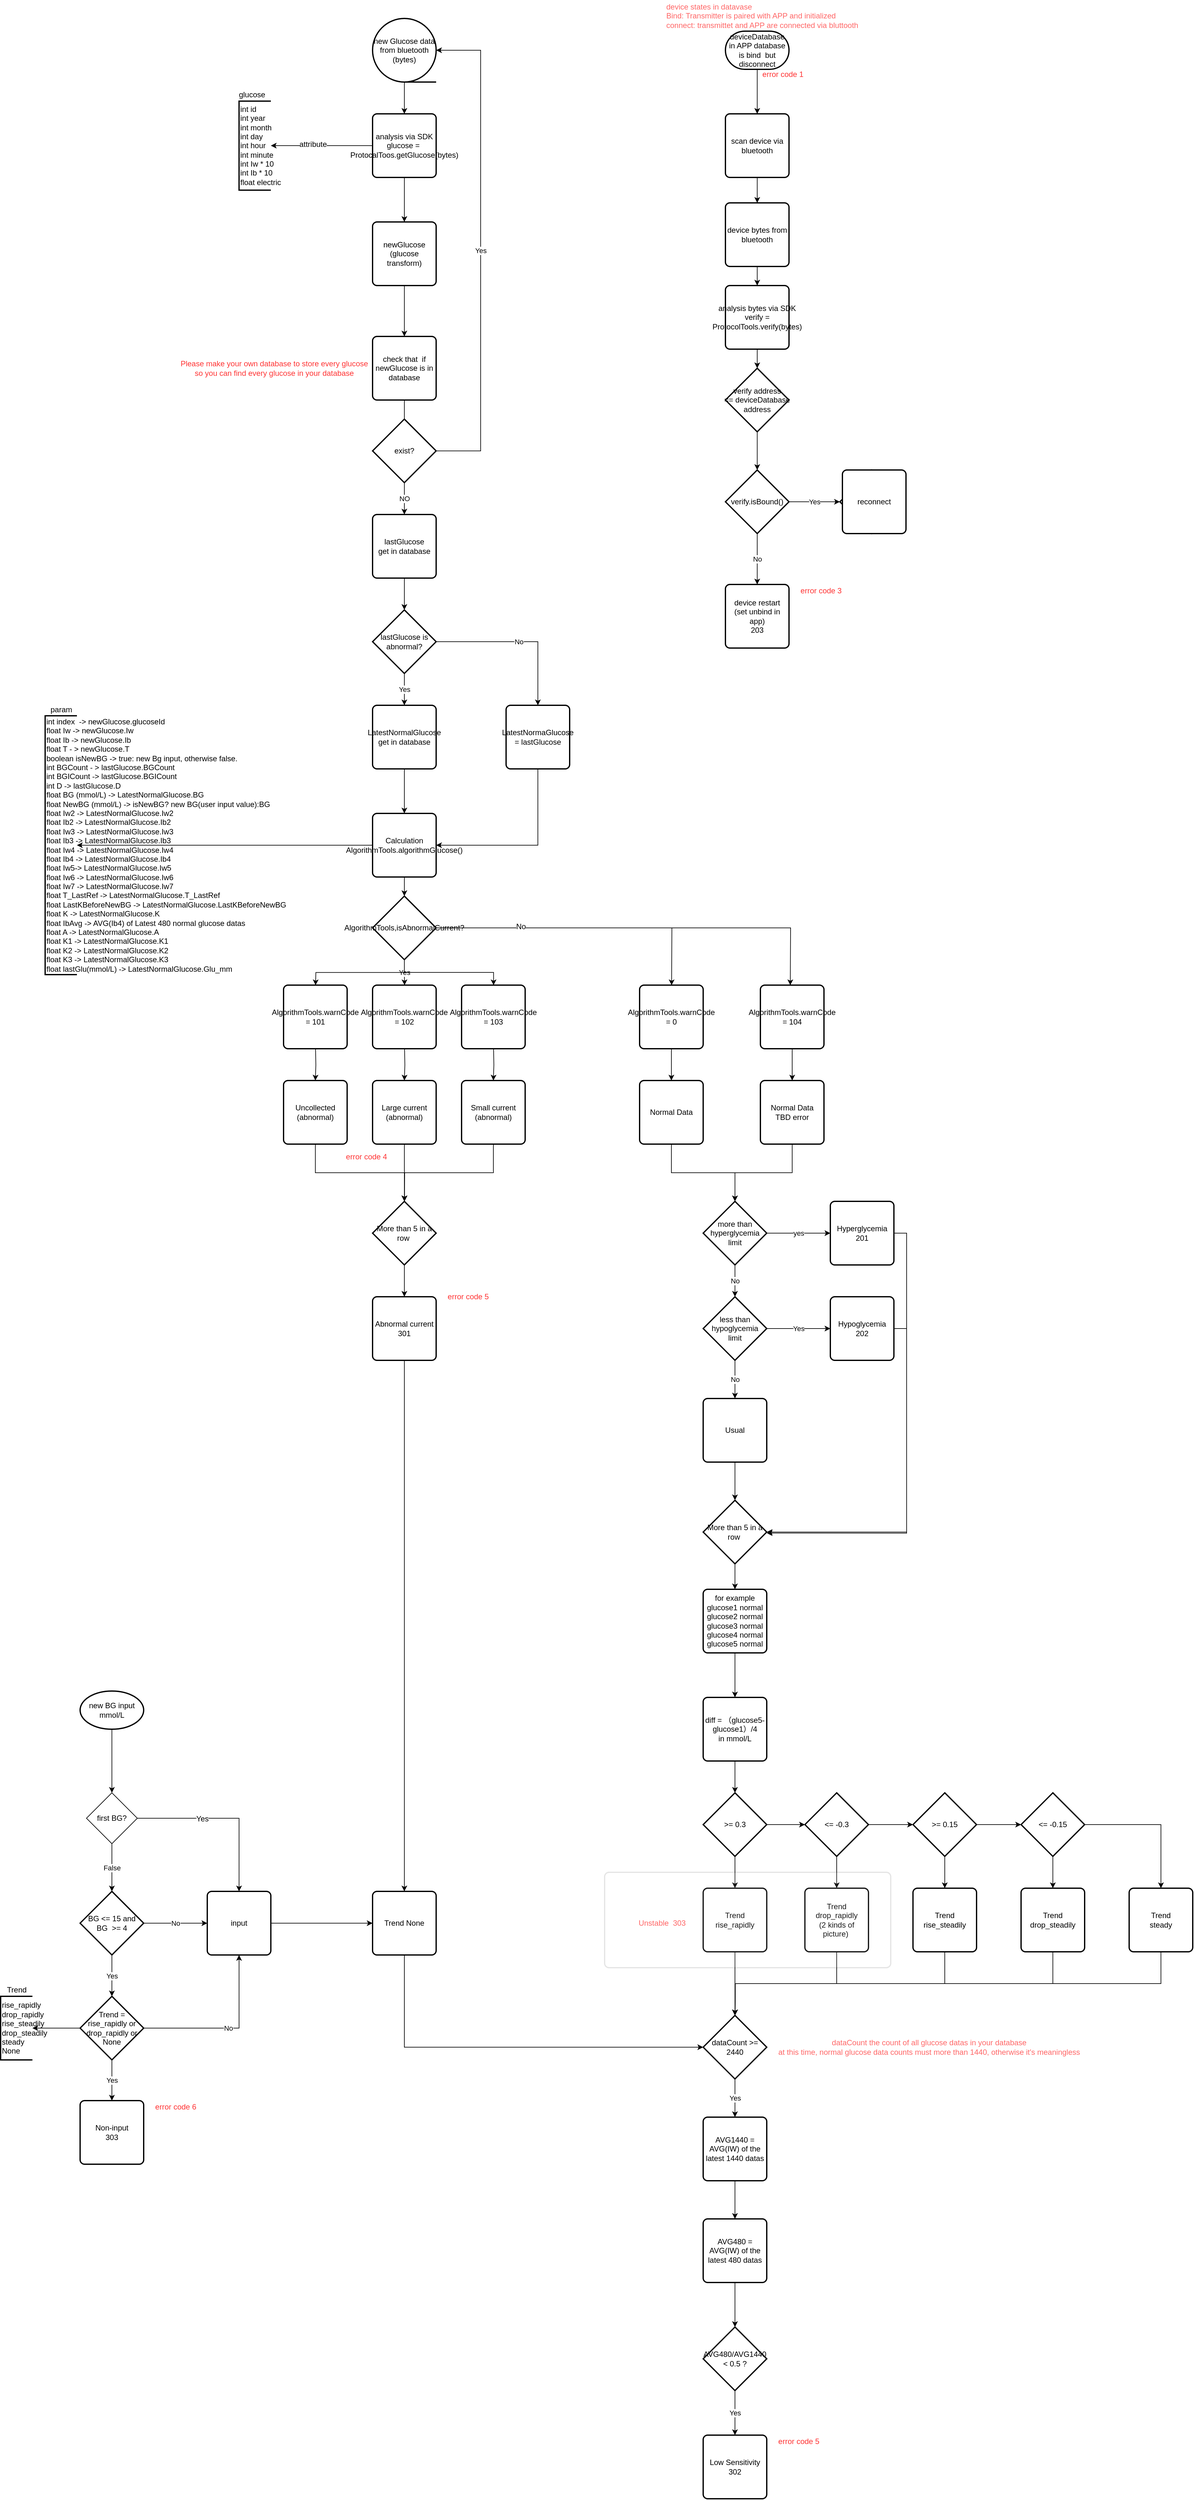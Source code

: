 <mxfile version="12.3.6" type="github" pages="1">
  <diagram id="o1K-JnxiX_i7yvccke98" name="第 1 页">
    <mxGraphModel dx="1695" dy="1569" grid="1" gridSize="10" guides="1" tooltips="1" connect="1" arrows="1" fold="1" page="1" pageScale="1" pageWidth="827" pageHeight="1169" math="0" shadow="0">
      <root>
        <mxCell id="0"/>
        <mxCell id="1" parent="0"/>
        <mxCell id="Yor80Zz1ylZ34Q17yJMb-24" style="edgeStyle=orthogonalEdgeStyle;rounded=0;orthogonalLoop=1;jettySize=auto;html=1;exitX=0.5;exitY=1;exitDx=0;exitDy=0;exitPerimeter=0;entryX=0.5;entryY=0;entryDx=0;entryDy=0;" parent="1" source="Yor80Zz1ylZ34Q17yJMb-1" target="Yor80Zz1ylZ34Q17yJMb-3" edge="1">
          <mxGeometry relative="1" as="geometry"/>
        </mxCell>
        <mxCell id="Yor80Zz1ylZ34Q17yJMb-1" value="new Glucose data from bluetooth&lt;br&gt;(bytes)" style="strokeWidth=2;html=1;shape=mxgraph.flowchart.sequential_data;whiteSpace=wrap;" parent="1" vertex="1">
          <mxGeometry x="-225" y="-1140" width="100" height="100" as="geometry"/>
        </mxCell>
        <mxCell id="ntGJiRPB00802KpW2f3L-13" style="edgeStyle=orthogonalEdgeStyle;rounded=0;orthogonalLoop=1;jettySize=auto;html=1;entryX=1;entryY=0.5;entryDx=0;entryDy=0;entryPerimeter=0;" parent="1" source="Yor80Zz1ylZ34Q17yJMb-3" target="ntGJiRPB00802KpW2f3L-12" edge="1">
          <mxGeometry relative="1" as="geometry"/>
        </mxCell>
        <mxCell id="ntGJiRPB00802KpW2f3L-14" value="attribute" style="text;html=1;align=center;verticalAlign=middle;resizable=0;points=[];;labelBackgroundColor=#ffffff;" parent="ntGJiRPB00802KpW2f3L-13" vertex="1" connectable="0">
          <mxGeometry x="0.175" y="-2" relative="1" as="geometry">
            <mxPoint as="offset"/>
          </mxGeometry>
        </mxCell>
        <mxCell id="ntGJiRPB00802KpW2f3L-23" style="edgeStyle=orthogonalEdgeStyle;rounded=0;orthogonalLoop=1;jettySize=auto;html=1;exitX=0.5;exitY=1;exitDx=0;exitDy=0;" parent="1" source="Yor80Zz1ylZ34Q17yJMb-3" target="ntGJiRPB00802KpW2f3L-20" edge="1">
          <mxGeometry relative="1" as="geometry"/>
        </mxCell>
        <mxCell id="Yor80Zz1ylZ34Q17yJMb-3" value="analysis via SDK&lt;br&gt;glucose =&amp;nbsp; ProtocalToos.getGlucose(bytes)" style="rounded=1;whiteSpace=wrap;html=1;absoluteArcSize=1;arcSize=14;strokeWidth=2;" parent="1" vertex="1">
          <mxGeometry x="-225" y="-990" width="100" height="100" as="geometry"/>
        </mxCell>
        <mxCell id="Yor80Zz1ylZ34Q17yJMb-16" value="" style="edgeStyle=orthogonalEdgeStyle;rounded=0;orthogonalLoop=1;jettySize=auto;html=1;" parent="1" edge="1">
          <mxGeometry relative="1" as="geometry">
            <mxPoint x="-175" y="-540" as="sourcePoint"/>
            <mxPoint x="-175" y="-450" as="targetPoint"/>
          </mxGeometry>
        </mxCell>
        <mxCell id="Yor80Zz1ylZ34Q17yJMb-28" value="NO" style="edgeStyle=orthogonalEdgeStyle;rounded=0;orthogonalLoop=1;jettySize=auto;html=1;exitX=0.5;exitY=1;exitDx=0;exitDy=0;exitPerimeter=0;" parent="1" source="Yor80Zz1ylZ34Q17yJMb-20" target="Yor80Zz1ylZ34Q17yJMb-23" edge="1">
          <mxGeometry relative="1" as="geometry"/>
        </mxCell>
        <mxCell id="Yor80Zz1ylZ34Q17yJMb-33" value="Yes" style="edgeStyle=orthogonalEdgeStyle;rounded=0;orthogonalLoop=1;jettySize=auto;html=1;exitX=1;exitY=0.5;exitDx=0;exitDy=0;exitPerimeter=0;entryX=1;entryY=0.5;entryDx=0;entryDy=0;entryPerimeter=0;" parent="1" source="Yor80Zz1ylZ34Q17yJMb-20" target="Yor80Zz1ylZ34Q17yJMb-1" edge="1">
          <mxGeometry relative="1" as="geometry">
            <Array as="points">
              <mxPoint x="-55" y="-460"/>
              <mxPoint x="-55" y="-1090"/>
            </Array>
          </mxGeometry>
        </mxCell>
        <mxCell id="Yor80Zz1ylZ34Q17yJMb-20" value="exist?" style="strokeWidth=2;html=1;shape=mxgraph.flowchart.decision;whiteSpace=wrap;" parent="1" vertex="1">
          <mxGeometry x="-225" y="-510" width="100" height="100" as="geometry"/>
        </mxCell>
        <mxCell id="Yor80Zz1ylZ34Q17yJMb-30" style="edgeStyle=orthogonalEdgeStyle;rounded=0;orthogonalLoop=1;jettySize=auto;html=1;exitX=0.5;exitY=1;exitDx=0;exitDy=0;entryX=0.5;entryY=0;entryDx=0;entryDy=0;entryPerimeter=0;" parent="1" source="Yor80Zz1ylZ34Q17yJMb-23" target="Yor80Zz1ylZ34Q17yJMb-29" edge="1">
          <mxGeometry relative="1" as="geometry"/>
        </mxCell>
        <mxCell id="Yor80Zz1ylZ34Q17yJMb-23" value="lastGlucose &lt;br&gt;get in database" style="rounded=1;whiteSpace=wrap;html=1;absoluteArcSize=1;arcSize=14;strokeWidth=2;" parent="1" vertex="1">
          <mxGeometry x="-225" y="-360" width="100" height="100" as="geometry"/>
        </mxCell>
        <mxCell id="Yor80Zz1ylZ34Q17yJMb-26" value="check that&amp;nbsp; if newGlucose is in database" style="rounded=1;whiteSpace=wrap;html=1;absoluteArcSize=1;arcSize=14;strokeWidth=2;" parent="1" vertex="1">
          <mxGeometry x="-225" y="-640" width="100" height="100" as="geometry"/>
        </mxCell>
        <mxCell id="Yor80Zz1ylZ34Q17yJMb-32" value="Yes" style="edgeStyle=orthogonalEdgeStyle;rounded=0;orthogonalLoop=1;jettySize=auto;html=1;exitX=0.5;exitY=1;exitDx=0;exitDy=0;exitPerimeter=0;entryX=0.5;entryY=0;entryDx=0;entryDy=0;" parent="1" source="Yor80Zz1ylZ34Q17yJMb-29" target="Yor80Zz1ylZ34Q17yJMb-31" edge="1">
          <mxGeometry relative="1" as="geometry"/>
        </mxCell>
        <mxCell id="ntGJiRPB00802KpW2f3L-26" value="No" style="edgeStyle=orthogonalEdgeStyle;rounded=0;orthogonalLoop=1;jettySize=auto;html=1;exitX=1;exitY=0.5;exitDx=0;exitDy=0;exitPerimeter=0;entryX=0.5;entryY=0;entryDx=0;entryDy=0;" parent="1" source="Yor80Zz1ylZ34Q17yJMb-29" target="ntGJiRPB00802KpW2f3L-25" edge="1">
          <mxGeometry relative="1" as="geometry"/>
        </mxCell>
        <mxCell id="Yor80Zz1ylZ34Q17yJMb-29" value="lastGlucose is abnormal?" style="strokeWidth=2;html=1;shape=mxgraph.flowchart.decision;whiteSpace=wrap;" parent="1" vertex="1">
          <mxGeometry x="-225" y="-210" width="100" height="100" as="geometry"/>
        </mxCell>
        <mxCell id="Yor80Zz1ylZ34Q17yJMb-60" style="edgeStyle=orthogonalEdgeStyle;rounded=0;orthogonalLoop=1;jettySize=auto;html=1;exitX=0.5;exitY=1;exitDx=0;exitDy=0;entryX=0.5;entryY=0;entryDx=0;entryDy=0;" parent="1" source="Yor80Zz1ylZ34Q17yJMb-31" target="Yor80Zz1ylZ34Q17yJMb-34" edge="1">
          <mxGeometry relative="1" as="geometry"/>
        </mxCell>
        <mxCell id="Yor80Zz1ylZ34Q17yJMb-31" value="LatestNormalGlucose get in database" style="rounded=1;whiteSpace=wrap;html=1;absoluteArcSize=1;arcSize=14;strokeWidth=2;" parent="1" vertex="1">
          <mxGeometry x="-225" y="-60" width="100" height="100" as="geometry"/>
        </mxCell>
        <mxCell id="Yor80Zz1ylZ34Q17yJMb-56" style="edgeStyle=orthogonalEdgeStyle;rounded=0;orthogonalLoop=1;jettySize=auto;html=1;exitX=1;exitY=0.5;exitDx=0;exitDy=0;exitPerimeter=0;entryX=0.5;entryY=0;entryDx=0;entryDy=0;entryPerimeter=0;" parent="1" source="Yor80Zz1ylZ34Q17yJMb-39" edge="1">
          <mxGeometry relative="1" as="geometry">
            <mxPoint x="432" y="380.167" as="targetPoint"/>
          </mxGeometry>
        </mxCell>
        <mxCell id="Yor80Zz1ylZ34Q17yJMb-65" style="edgeStyle=orthogonalEdgeStyle;rounded=0;orthogonalLoop=1;jettySize=auto;html=1;exitX=0.5;exitY=1;exitDx=0;exitDy=0;entryX=0.5;entryY=0;entryDx=0;entryDy=0;entryPerimeter=0;" parent="1" source="Yor80Zz1ylZ34Q17yJMb-34" target="Yor80Zz1ylZ34Q17yJMb-39" edge="1">
          <mxGeometry relative="1" as="geometry"/>
        </mxCell>
        <mxCell id="ntGJiRPB00802KpW2f3L-28" style="edgeStyle=orthogonalEdgeStyle;rounded=0;orthogonalLoop=1;jettySize=auto;html=1;exitX=0;exitY=0.5;exitDx=0;exitDy=0;" parent="1" source="Yor80Zz1ylZ34Q17yJMb-34" target="ntGJiRPB00802KpW2f3L-18" edge="1">
          <mxGeometry relative="1" as="geometry"/>
        </mxCell>
        <mxCell id="Yor80Zz1ylZ34Q17yJMb-34" value="Calculation&lt;br&gt;AlgorithmTools.algorithmGlucose()" style="rounded=1;whiteSpace=wrap;html=1;absoluteArcSize=1;arcSize=14;strokeWidth=2;" parent="1" vertex="1">
          <mxGeometry x="-225" y="110" width="100" height="100" as="geometry"/>
        </mxCell>
        <mxCell id="Yor80Zz1ylZ34Q17yJMb-55" value="" style="edgeStyle=orthogonalEdgeStyle;rounded=0;orthogonalLoop=1;jettySize=auto;html=1;entryX=0.5;entryY=0;entryDx=0;entryDy=0;entryPerimeter=0;" parent="1" source="Yor80Zz1ylZ34Q17yJMb-39" edge="1">
          <mxGeometry relative="1" as="geometry">
            <mxPoint x="245.333" y="380.167" as="targetPoint"/>
          </mxGeometry>
        </mxCell>
        <mxCell id="Yor80Zz1ylZ34Q17yJMb-57" value="No" style="text;html=1;align=center;verticalAlign=middle;resizable=0;points=[];;labelBackgroundColor=#ffffff;" parent="Yor80Zz1ylZ34Q17yJMb-55" vertex="1" connectable="0">
          <mxGeometry x="-0.422" y="2" relative="1" as="geometry">
            <mxPoint as="offset"/>
          </mxGeometry>
        </mxCell>
        <mxCell id="Yor80Zz1ylZ34Q17yJMb-66" value="Yes" style="edgeStyle=orthogonalEdgeStyle;rounded=0;orthogonalLoop=1;jettySize=auto;html=1;exitX=0.5;exitY=1;exitDx=0;exitDy=0;exitPerimeter=0;entryX=0.5;entryY=0;entryDx=0;entryDy=0;entryPerimeter=0;" parent="1" source="Yor80Zz1ylZ34Q17yJMb-39" edge="1">
          <mxGeometry relative="1" as="geometry">
            <mxPoint x="-174.667" y="380.167" as="targetPoint"/>
          </mxGeometry>
        </mxCell>
        <mxCell id="Yor80Zz1ylZ34Q17yJMb-67" style="edgeStyle=orthogonalEdgeStyle;rounded=0;orthogonalLoop=1;jettySize=auto;html=1;exitX=0.5;exitY=1;exitDx=0;exitDy=0;exitPerimeter=0;entryX=0.5;entryY=0;entryDx=0;entryDy=0;entryPerimeter=0;" parent="1" source="Yor80Zz1ylZ34Q17yJMb-39" edge="1">
          <mxGeometry relative="1" as="geometry">
            <mxPoint x="-314.667" y="380.167" as="targetPoint"/>
          </mxGeometry>
        </mxCell>
        <mxCell id="Yor80Zz1ylZ34Q17yJMb-39" value="AlgorithmTools,isAbnormalCurrent?" style="strokeWidth=2;html=1;shape=mxgraph.flowchart.decision;whiteSpace=wrap;" parent="1" vertex="1">
          <mxGeometry x="-225" y="240" width="100" height="100" as="geometry"/>
        </mxCell>
        <mxCell id="Yor80Zz1ylZ34Q17yJMb-70" style="edgeStyle=orthogonalEdgeStyle;rounded=0;orthogonalLoop=1;jettySize=auto;html=1;exitX=0.5;exitY=1;exitDx=0;exitDy=0;exitPerimeter=0;entryX=0.5;entryY=0;entryDx=0;entryDy=0;" parent="1" target="Yor80Zz1ylZ34Q17yJMb-48" edge="1">
          <mxGeometry relative="1" as="geometry">
            <mxPoint x="-314.667" y="480.167" as="sourcePoint"/>
          </mxGeometry>
        </mxCell>
        <mxCell id="Yor80Zz1ylZ34Q17yJMb-68" style="edgeStyle=orthogonalEdgeStyle;rounded=0;orthogonalLoop=1;jettySize=auto;html=1;entryX=0.5;entryY=0;entryDx=0;entryDy=0;entryPerimeter=0;" parent="1" edge="1">
          <mxGeometry relative="1" as="geometry">
            <mxPoint x="-175" y="340" as="sourcePoint"/>
            <mxPoint x="-34.667" y="380.167" as="targetPoint"/>
            <Array as="points">
              <mxPoint x="-175" y="360"/>
              <mxPoint x="-35" y="360"/>
            </Array>
          </mxGeometry>
        </mxCell>
        <mxCell id="Yor80Zz1ylZ34Q17yJMb-71" style="edgeStyle=orthogonalEdgeStyle;rounded=0;orthogonalLoop=1;jettySize=auto;html=1;exitX=0.5;exitY=1;exitDx=0;exitDy=0;exitPerimeter=0;" parent="1" target="Yor80Zz1ylZ34Q17yJMb-49" edge="1">
          <mxGeometry relative="1" as="geometry">
            <mxPoint x="-174.667" y="480.167" as="sourcePoint"/>
          </mxGeometry>
        </mxCell>
        <mxCell id="Yor80Zz1ylZ34Q17yJMb-72" style="edgeStyle=orthogonalEdgeStyle;rounded=0;orthogonalLoop=1;jettySize=auto;html=1;exitX=0.5;exitY=1;exitDx=0;exitDy=0;exitPerimeter=0;" parent="1" target="Yor80Zz1ylZ34Q17yJMb-50" edge="1">
          <mxGeometry relative="1" as="geometry">
            <mxPoint x="-34.667" y="480.167" as="sourcePoint"/>
          </mxGeometry>
        </mxCell>
        <mxCell id="Yor80Zz1ylZ34Q17yJMb-82" style="edgeStyle=orthogonalEdgeStyle;rounded=0;orthogonalLoop=1;jettySize=auto;html=1;exitX=0.5;exitY=1;exitDx=0;exitDy=0;entryX=0.5;entryY=0;entryDx=0;entryDy=0;entryPerimeter=0;" parent="1" source="Yor80Zz1ylZ34Q17yJMb-48" target="Yor80Zz1ylZ34Q17yJMb-81" edge="1">
          <mxGeometry relative="1" as="geometry"/>
        </mxCell>
        <mxCell id="Yor80Zz1ylZ34Q17yJMb-48" value="Uncollected&lt;br&gt;(abnormal)" style="rounded=1;whiteSpace=wrap;html=1;absoluteArcSize=1;arcSize=14;strokeWidth=2;" parent="1" vertex="1">
          <mxGeometry x="-365" y="530" width="100" height="100" as="geometry"/>
        </mxCell>
        <mxCell id="Yor80Zz1ylZ34Q17yJMb-83" style="edgeStyle=orthogonalEdgeStyle;rounded=0;orthogonalLoop=1;jettySize=auto;html=1;exitX=0.5;exitY=1;exitDx=0;exitDy=0;" parent="1" source="Yor80Zz1ylZ34Q17yJMb-49" edge="1">
          <mxGeometry relative="1" as="geometry">
            <mxPoint x="-174.667" y="720.0" as="targetPoint"/>
          </mxGeometry>
        </mxCell>
        <mxCell id="Yor80Zz1ylZ34Q17yJMb-49" value="Large current&lt;br&gt;(abnormal)" style="rounded=1;whiteSpace=wrap;html=1;absoluteArcSize=1;arcSize=14;strokeWidth=2;" parent="1" vertex="1">
          <mxGeometry x="-225" y="530" width="100" height="100" as="geometry"/>
        </mxCell>
        <mxCell id="Yor80Zz1ylZ34Q17yJMb-84" style="edgeStyle=orthogonalEdgeStyle;rounded=0;orthogonalLoop=1;jettySize=auto;html=1;exitX=0.5;exitY=1;exitDx=0;exitDy=0;" parent="1" source="Yor80Zz1ylZ34Q17yJMb-50" edge="1">
          <mxGeometry relative="1" as="geometry">
            <mxPoint x="-175" y="720.0" as="targetPoint"/>
          </mxGeometry>
        </mxCell>
        <mxCell id="Yor80Zz1ylZ34Q17yJMb-50" value="Small current&lt;br&gt;(abnormal)" style="rounded=1;whiteSpace=wrap;html=1;absoluteArcSize=1;arcSize=14;strokeWidth=2;" parent="1" vertex="1">
          <mxGeometry x="-85" y="530" width="100" height="100" as="geometry"/>
        </mxCell>
        <mxCell id="Yor80Zz1ylZ34Q17yJMb-99" style="edgeStyle=orthogonalEdgeStyle;rounded=0;orthogonalLoop=1;jettySize=auto;html=1;exitX=0.5;exitY=1;exitDx=0;exitDy=0;entryX=0.5;entryY=0;entryDx=0;entryDy=0;entryPerimeter=0;" parent="1" source="Yor80Zz1ylZ34Q17yJMb-58" target="Yor80Zz1ylZ34Q17yJMb-89" edge="1">
          <mxGeometry relative="1" as="geometry"/>
        </mxCell>
        <mxCell id="Yor80Zz1ylZ34Q17yJMb-58" value="Normal Data" style="rounded=1;whiteSpace=wrap;html=1;absoluteArcSize=1;arcSize=14;strokeWidth=2;" parent="1" vertex="1">
          <mxGeometry x="195" y="530" width="100" height="100" as="geometry"/>
        </mxCell>
        <mxCell id="Yor80Zz1ylZ34Q17yJMb-98" style="edgeStyle=orthogonalEdgeStyle;rounded=0;orthogonalLoop=1;jettySize=auto;html=1;exitX=0.5;exitY=1;exitDx=0;exitDy=0;entryX=0.5;entryY=0;entryDx=0;entryDy=0;entryPerimeter=0;" parent="1" source="Yor80Zz1ylZ34Q17yJMb-59" target="Yor80Zz1ylZ34Q17yJMb-89" edge="1">
          <mxGeometry relative="1" as="geometry"/>
        </mxCell>
        <mxCell id="Yor80Zz1ylZ34Q17yJMb-59" value="Normal Data&lt;br&gt;TBD error" style="rounded=1;whiteSpace=wrap;html=1;absoluteArcSize=1;arcSize=14;strokeWidth=2;" parent="1" vertex="1">
          <mxGeometry x="385" y="530" width="100" height="100" as="geometry"/>
        </mxCell>
        <mxCell id="Yor80Zz1ylZ34Q17yJMb-73" value="&lt;span style=&quot;white-space: normal&quot;&gt;AlgorithmTools.warnCode = 101&lt;/span&gt;" style="rounded=1;whiteSpace=wrap;html=1;absoluteArcSize=1;arcSize=14;strokeWidth=2;" parent="1" vertex="1">
          <mxGeometry x="-365" y="380" width="100" height="100" as="geometry"/>
        </mxCell>
        <mxCell id="Yor80Zz1ylZ34Q17yJMb-75" value="&lt;span style=&quot;white-space: normal&quot;&gt;AlgorithmTools.warnCode = 102&lt;/span&gt;" style="rounded=1;whiteSpace=wrap;html=1;absoluteArcSize=1;arcSize=14;strokeWidth=2;" parent="1" vertex="1">
          <mxGeometry x="-225" y="380" width="100" height="100" as="geometry"/>
        </mxCell>
        <mxCell id="Yor80Zz1ylZ34Q17yJMb-76" value="&lt;span style=&quot;white-space: normal&quot;&gt;AlgorithmTools.warnCode = 103&lt;/span&gt;" style="rounded=1;whiteSpace=wrap;html=1;absoluteArcSize=1;arcSize=14;strokeWidth=2;" parent="1" vertex="1">
          <mxGeometry x="-85" y="380" width="100" height="100" as="geometry"/>
        </mxCell>
        <mxCell id="Yor80Zz1ylZ34Q17yJMb-79" style="edgeStyle=orthogonalEdgeStyle;rounded=0;orthogonalLoop=1;jettySize=auto;html=1;exitX=0.5;exitY=1;exitDx=0;exitDy=0;entryX=0.5;entryY=0;entryDx=0;entryDy=0;" parent="1" source="Yor80Zz1ylZ34Q17yJMb-77" target="Yor80Zz1ylZ34Q17yJMb-58" edge="1">
          <mxGeometry relative="1" as="geometry"/>
        </mxCell>
        <mxCell id="Yor80Zz1ylZ34Q17yJMb-77" value="&lt;span style=&quot;white-space: normal&quot;&gt;AlgorithmTools.warnCode = 0&lt;/span&gt;" style="rounded=1;whiteSpace=wrap;html=1;absoluteArcSize=1;arcSize=14;strokeWidth=2;" parent="1" vertex="1">
          <mxGeometry x="195" y="380" width="100" height="100" as="geometry"/>
        </mxCell>
        <mxCell id="Yor80Zz1ylZ34Q17yJMb-80" style="edgeStyle=orthogonalEdgeStyle;rounded=0;orthogonalLoop=1;jettySize=auto;html=1;exitX=0.5;exitY=1;exitDx=0;exitDy=0;entryX=0.5;entryY=0;entryDx=0;entryDy=0;" parent="1" source="Yor80Zz1ylZ34Q17yJMb-78" target="Yor80Zz1ylZ34Q17yJMb-59" edge="1">
          <mxGeometry relative="1" as="geometry"/>
        </mxCell>
        <mxCell id="Yor80Zz1ylZ34Q17yJMb-78" value="&lt;span style=&quot;white-space: normal&quot;&gt;AlgorithmTools.warnCode = 104&lt;/span&gt;" style="rounded=1;whiteSpace=wrap;html=1;absoluteArcSize=1;arcSize=14;strokeWidth=2;" parent="1" vertex="1">
          <mxGeometry x="385" y="380" width="100" height="100" as="geometry"/>
        </mxCell>
        <mxCell id="Yor80Zz1ylZ34Q17yJMb-86" style="edgeStyle=orthogonalEdgeStyle;rounded=0;orthogonalLoop=1;jettySize=auto;html=1;exitX=0.5;exitY=1;exitDx=0;exitDy=0;exitPerimeter=0;entryX=0.5;entryY=0;entryDx=0;entryDy=0;" parent="1" source="Yor80Zz1ylZ34Q17yJMb-81" target="Yor80Zz1ylZ34Q17yJMb-85" edge="1">
          <mxGeometry relative="1" as="geometry"/>
        </mxCell>
        <mxCell id="Yor80Zz1ylZ34Q17yJMb-81" value="More than 5 in a row&amp;nbsp;" style="strokeWidth=2;html=1;shape=mxgraph.flowchart.decision;whiteSpace=wrap;" parent="1" vertex="1">
          <mxGeometry x="-225" y="720" width="100" height="100" as="geometry"/>
        </mxCell>
        <mxCell id="Yor80Zz1ylZ34Q17yJMb-153" style="edgeStyle=orthogonalEdgeStyle;rounded=0;orthogonalLoop=1;jettySize=auto;html=1;exitX=0.5;exitY=1;exitDx=0;exitDy=0;entryX=0.5;entryY=0;entryDx=0;entryDy=0;" parent="1" source="Yor80Zz1ylZ34Q17yJMb-85" target="Yor80Zz1ylZ34Q17yJMb-152" edge="1">
          <mxGeometry relative="1" as="geometry"/>
        </mxCell>
        <mxCell id="Yor80Zz1ylZ34Q17yJMb-85" value="Abnormal current&lt;br&gt;301" style="rounded=1;whiteSpace=wrap;html=1;absoluteArcSize=1;arcSize=14;strokeWidth=2;" parent="1" vertex="1">
          <mxGeometry x="-225" y="870" width="100" height="100" as="geometry"/>
        </mxCell>
        <mxCell id="Yor80Zz1ylZ34Q17yJMb-95" value="No" style="edgeStyle=orthogonalEdgeStyle;rounded=0;orthogonalLoop=1;jettySize=auto;html=1;exitX=0.5;exitY=1;exitDx=0;exitDy=0;exitPerimeter=0;entryX=0.5;entryY=0;entryDx=0;entryDy=0;entryPerimeter=0;" parent="1" source="Yor80Zz1ylZ34Q17yJMb-89" target="Yor80Zz1ylZ34Q17yJMb-90" edge="1">
          <mxGeometry relative="1" as="geometry"/>
        </mxCell>
        <mxCell id="Yor80Zz1ylZ34Q17yJMb-103" value="yes" style="edgeStyle=orthogonalEdgeStyle;rounded=0;orthogonalLoop=1;jettySize=auto;html=1;exitX=1;exitY=0.5;exitDx=0;exitDy=0;exitPerimeter=0;" parent="1" source="Yor80Zz1ylZ34Q17yJMb-89" target="Yor80Zz1ylZ34Q17yJMb-100" edge="1">
          <mxGeometry relative="1" as="geometry"/>
        </mxCell>
        <mxCell id="Yor80Zz1ylZ34Q17yJMb-89" value="more than hyperglycemia limit" style="strokeWidth=2;html=1;shape=mxgraph.flowchart.decision;whiteSpace=wrap;" parent="1" vertex="1">
          <mxGeometry x="295" y="720" width="100" height="100" as="geometry"/>
        </mxCell>
        <mxCell id="Yor80Zz1ylZ34Q17yJMb-105" value="Yes" style="edgeStyle=orthogonalEdgeStyle;rounded=0;orthogonalLoop=1;jettySize=auto;html=1;exitX=1;exitY=0.5;exitDx=0;exitDy=0;exitPerimeter=0;" parent="1" source="Yor80Zz1ylZ34Q17yJMb-90" target="Yor80Zz1ylZ34Q17yJMb-101" edge="1">
          <mxGeometry relative="1" as="geometry"/>
        </mxCell>
        <mxCell id="Yor80Zz1ylZ34Q17yJMb-106" value="No" style="edgeStyle=orthogonalEdgeStyle;rounded=0;orthogonalLoop=1;jettySize=auto;html=1;exitX=0.5;exitY=1;exitDx=0;exitDy=0;exitPerimeter=0;entryX=0.5;entryY=0;entryDx=0;entryDy=0;" parent="1" source="Yor80Zz1ylZ34Q17yJMb-90" target="Yor80Zz1ylZ34Q17yJMb-102" edge="1">
          <mxGeometry relative="1" as="geometry"/>
        </mxCell>
        <mxCell id="Yor80Zz1ylZ34Q17yJMb-90" value="less than&lt;br&gt;hypoglycemia limit" style="strokeWidth=2;html=1;shape=mxgraph.flowchart.decision;whiteSpace=wrap;" parent="1" vertex="1">
          <mxGeometry x="295" y="870" width="100" height="100" as="geometry"/>
        </mxCell>
        <mxCell id="Yor80Zz1ylZ34Q17yJMb-111" style="edgeStyle=orthogonalEdgeStyle;rounded=0;orthogonalLoop=1;jettySize=auto;html=1;exitX=0.5;exitY=1;exitDx=0;exitDy=0;exitPerimeter=0;entryX=0.5;entryY=0;entryDx=0;entryDy=0;" parent="1" source="Yor80Zz1ylZ34Q17yJMb-92" target="Yor80Zz1ylZ34Q17yJMb-108" edge="1">
          <mxGeometry relative="1" as="geometry"/>
        </mxCell>
        <mxCell id="Yor80Zz1ylZ34Q17yJMb-92" value="&lt;span style=&quot;white-space: normal&quot;&gt;More than 5 in a row&amp;nbsp;&lt;/span&gt;" style="strokeWidth=2;html=1;shape=mxgraph.flowchart.decision;whiteSpace=wrap;" parent="1" vertex="1">
          <mxGeometry x="295" y="1190" width="100" height="100" as="geometry"/>
        </mxCell>
        <mxCell id="Yor80Zz1ylZ34Q17yJMb-109" style="edgeStyle=orthogonalEdgeStyle;rounded=0;orthogonalLoop=1;jettySize=auto;html=1;exitX=1;exitY=0.5;exitDx=0;exitDy=0;entryX=1;entryY=0.5;entryDx=0;entryDy=0;entryPerimeter=0;" parent="1" source="Yor80Zz1ylZ34Q17yJMb-100" target="Yor80Zz1ylZ34Q17yJMb-92" edge="1">
          <mxGeometry relative="1" as="geometry">
            <mxPoint x="715" y="1406.667" as="targetPoint"/>
          </mxGeometry>
        </mxCell>
        <mxCell id="Yor80Zz1ylZ34Q17yJMb-100" value="Hyperglycemia&lt;br&gt;201" style="rounded=1;whiteSpace=wrap;html=1;absoluteArcSize=1;arcSize=14;strokeWidth=2;" parent="1" vertex="1">
          <mxGeometry x="495" y="720" width="100" height="100" as="geometry"/>
        </mxCell>
        <mxCell id="Yor80Zz1ylZ34Q17yJMb-110" style="edgeStyle=orthogonalEdgeStyle;rounded=0;orthogonalLoop=1;jettySize=auto;html=1;exitX=1;exitY=0.5;exitDx=0;exitDy=0;" parent="1" source="Yor80Zz1ylZ34Q17yJMb-101" edge="1">
          <mxGeometry relative="1" as="geometry">
            <mxPoint x="395" y="1241.667" as="targetPoint"/>
            <Array as="points">
              <mxPoint x="615" y="920"/>
              <mxPoint x="615" y="1242"/>
            </Array>
          </mxGeometry>
        </mxCell>
        <mxCell id="Yor80Zz1ylZ34Q17yJMb-101" value="Hypoglycemia&lt;br&gt;202" style="rounded=1;whiteSpace=wrap;html=1;absoluteArcSize=1;arcSize=14;strokeWidth=2;" parent="1" vertex="1">
          <mxGeometry x="495" y="870" width="100" height="100" as="geometry"/>
        </mxCell>
        <mxCell id="Yor80Zz1ylZ34Q17yJMb-107" style="edgeStyle=orthogonalEdgeStyle;rounded=0;orthogonalLoop=1;jettySize=auto;html=1;exitX=0.5;exitY=1;exitDx=0;exitDy=0;entryX=0.5;entryY=0;entryDx=0;entryDy=0;entryPerimeter=0;" parent="1" source="Yor80Zz1ylZ34Q17yJMb-102" target="Yor80Zz1ylZ34Q17yJMb-92" edge="1">
          <mxGeometry relative="1" as="geometry"/>
        </mxCell>
        <mxCell id="Yor80Zz1ylZ34Q17yJMb-102" value="Usual" style="rounded=1;whiteSpace=wrap;html=1;absoluteArcSize=1;arcSize=14;strokeWidth=2;" parent="1" vertex="1">
          <mxGeometry x="295" y="1030" width="100" height="100" as="geometry"/>
        </mxCell>
        <mxCell id="Yor80Zz1ylZ34Q17yJMb-131" value="" style="edgeStyle=orthogonalEdgeStyle;rounded=0;orthogonalLoop=1;jettySize=auto;html=1;" parent="1" source="Yor80Zz1ylZ34Q17yJMb-108" target="Yor80Zz1ylZ34Q17yJMb-112" edge="1">
          <mxGeometry relative="1" as="geometry"/>
        </mxCell>
        <mxCell id="Yor80Zz1ylZ34Q17yJMb-108" value="for example&lt;br&gt;glucose1 normal&lt;br&gt;glucose2 normal&lt;br&gt;glucose3 normal&lt;br&gt;glucose4 normal&lt;br&gt;glucose5 normal" style="rounded=1;whiteSpace=wrap;html=1;absoluteArcSize=1;arcSize=14;strokeWidth=2;" parent="1" vertex="1">
          <mxGeometry x="295" y="1330" width="100" height="100" as="geometry"/>
        </mxCell>
        <mxCell id="Yor80Zz1ylZ34Q17yJMb-117" style="edgeStyle=orthogonalEdgeStyle;rounded=0;orthogonalLoop=1;jettySize=auto;html=1;exitX=0.5;exitY=1;exitDx=0;exitDy=0;entryX=0.5;entryY=0;entryDx=0;entryDy=0;entryPerimeter=0;" parent="1" source="Yor80Zz1ylZ34Q17yJMb-112" target="Yor80Zz1ylZ34Q17yJMb-113" edge="1">
          <mxGeometry relative="1" as="geometry"/>
        </mxCell>
        <mxCell id="Yor80Zz1ylZ34Q17yJMb-112" value="diff = （glucose5-glucose1）/4&lt;br&gt;in mmol/L" style="rounded=1;whiteSpace=wrap;html=1;absoluteArcSize=1;arcSize=14;strokeWidth=2;" parent="1" vertex="1">
          <mxGeometry x="295" y="1500" width="100" height="100" as="geometry"/>
        </mxCell>
        <mxCell id="Yor80Zz1ylZ34Q17yJMb-118" style="edgeStyle=orthogonalEdgeStyle;rounded=0;orthogonalLoop=1;jettySize=auto;html=1;exitX=1;exitY=0.5;exitDx=0;exitDy=0;exitPerimeter=0;entryX=0;entryY=0.5;entryDx=0;entryDy=0;entryPerimeter=0;" parent="1" source="Yor80Zz1ylZ34Q17yJMb-113" target="Yor80Zz1ylZ34Q17yJMb-114" edge="1">
          <mxGeometry relative="1" as="geometry"/>
        </mxCell>
        <mxCell id="Yor80Zz1ylZ34Q17yJMb-127" style="edgeStyle=orthogonalEdgeStyle;rounded=0;orthogonalLoop=1;jettySize=auto;html=1;exitX=0.5;exitY=1;exitDx=0;exitDy=0;exitPerimeter=0;" parent="1" source="Yor80Zz1ylZ34Q17yJMb-113" target="Yor80Zz1ylZ34Q17yJMb-121" edge="1">
          <mxGeometry relative="1" as="geometry"/>
        </mxCell>
        <mxCell id="Yor80Zz1ylZ34Q17yJMb-113" value="&amp;gt;= 0.3" style="strokeWidth=2;html=1;shape=mxgraph.flowchart.decision;whiteSpace=wrap;" parent="1" vertex="1">
          <mxGeometry x="295" y="1650" width="100" height="100" as="geometry"/>
        </mxCell>
        <mxCell id="Yor80Zz1ylZ34Q17yJMb-119" style="edgeStyle=orthogonalEdgeStyle;rounded=0;orthogonalLoop=1;jettySize=auto;html=1;exitX=1;exitY=0.5;exitDx=0;exitDy=0;exitPerimeter=0;" parent="1" source="Yor80Zz1ylZ34Q17yJMb-114" target="Yor80Zz1ylZ34Q17yJMb-115" edge="1">
          <mxGeometry relative="1" as="geometry"/>
        </mxCell>
        <mxCell id="Yor80Zz1ylZ34Q17yJMb-128" value="" style="edgeStyle=orthogonalEdgeStyle;rounded=0;orthogonalLoop=1;jettySize=auto;html=1;" parent="1" source="Yor80Zz1ylZ34Q17yJMb-114" target="Yor80Zz1ylZ34Q17yJMb-122" edge="1">
          <mxGeometry relative="1" as="geometry"/>
        </mxCell>
        <mxCell id="Yor80Zz1ylZ34Q17yJMb-114" value="&amp;lt;= -0.3" style="strokeWidth=2;html=1;shape=mxgraph.flowchart.decision;whiteSpace=wrap;" parent="1" vertex="1">
          <mxGeometry x="455" y="1650" width="100" height="100" as="geometry"/>
        </mxCell>
        <mxCell id="Yor80Zz1ylZ34Q17yJMb-120" style="edgeStyle=orthogonalEdgeStyle;rounded=0;orthogonalLoop=1;jettySize=auto;html=1;exitX=1;exitY=0.5;exitDx=0;exitDy=0;exitPerimeter=0;entryX=0;entryY=0.5;entryDx=0;entryDy=0;entryPerimeter=0;" parent="1" source="Yor80Zz1ylZ34Q17yJMb-115" target="Yor80Zz1ylZ34Q17yJMb-116" edge="1">
          <mxGeometry relative="1" as="geometry"/>
        </mxCell>
        <mxCell id="Yor80Zz1ylZ34Q17yJMb-129" value="" style="edgeStyle=orthogonalEdgeStyle;rounded=0;orthogonalLoop=1;jettySize=auto;html=1;" parent="1" source="Yor80Zz1ylZ34Q17yJMb-115" target="Yor80Zz1ylZ34Q17yJMb-123" edge="1">
          <mxGeometry relative="1" as="geometry"/>
        </mxCell>
        <mxCell id="Yor80Zz1ylZ34Q17yJMb-115" value="&amp;gt;= 0.15" style="strokeWidth=2;html=1;shape=mxgraph.flowchart.decision;whiteSpace=wrap;" parent="1" vertex="1">
          <mxGeometry x="625" y="1650" width="100" height="100" as="geometry"/>
        </mxCell>
        <mxCell id="Yor80Zz1ylZ34Q17yJMb-126" style="edgeStyle=orthogonalEdgeStyle;rounded=0;orthogonalLoop=1;jettySize=auto;html=1;exitX=1;exitY=0.5;exitDx=0;exitDy=0;exitPerimeter=0;entryX=0.5;entryY=0;entryDx=0;entryDy=0;" parent="1" source="Yor80Zz1ylZ34Q17yJMb-116" target="Yor80Zz1ylZ34Q17yJMb-125" edge="1">
          <mxGeometry relative="1" as="geometry"/>
        </mxCell>
        <mxCell id="Yor80Zz1ylZ34Q17yJMb-130" value="" style="edgeStyle=orthogonalEdgeStyle;rounded=0;orthogonalLoop=1;jettySize=auto;html=1;" parent="1" source="Yor80Zz1ylZ34Q17yJMb-116" target="Yor80Zz1ylZ34Q17yJMb-124" edge="1">
          <mxGeometry relative="1" as="geometry"/>
        </mxCell>
        <mxCell id="Yor80Zz1ylZ34Q17yJMb-116" value="&amp;lt;= -0.15" style="strokeWidth=2;html=1;shape=mxgraph.flowchart.decision;whiteSpace=wrap;" parent="1" vertex="1">
          <mxGeometry x="795" y="1650" width="100" height="100" as="geometry"/>
        </mxCell>
        <mxCell id="Yor80Zz1ylZ34Q17yJMb-141" style="edgeStyle=orthogonalEdgeStyle;rounded=0;orthogonalLoop=1;jettySize=auto;html=1;exitX=0.5;exitY=1;exitDx=0;exitDy=0;entryX=0.5;entryY=0;entryDx=0;entryDy=0;entryPerimeter=0;" parent="1" source="Yor80Zz1ylZ34Q17yJMb-121" target="Yor80Zz1ylZ34Q17yJMb-132" edge="1">
          <mxGeometry relative="1" as="geometry"/>
        </mxCell>
        <mxCell id="Yor80Zz1ylZ34Q17yJMb-121" value="Trend&lt;br&gt;rise_rapidly" style="rounded=1;whiteSpace=wrap;html=1;absoluteArcSize=1;arcSize=14;strokeWidth=2;" parent="1" vertex="1">
          <mxGeometry x="295" y="1800" width="100" height="100" as="geometry"/>
        </mxCell>
        <mxCell id="Yor80Zz1ylZ34Q17yJMb-142" style="edgeStyle=orthogonalEdgeStyle;rounded=0;orthogonalLoop=1;jettySize=auto;html=1;exitX=0.5;exitY=1;exitDx=0;exitDy=0;" parent="1" source="Yor80Zz1ylZ34Q17yJMb-122" edge="1">
          <mxGeometry relative="1" as="geometry">
            <mxPoint x="345" y="2000.0" as="targetPoint"/>
          </mxGeometry>
        </mxCell>
        <mxCell id="Yor80Zz1ylZ34Q17yJMb-122" value="Trend&lt;br&gt;drop_rapidly&lt;br&gt;(2 kinds of picture)&amp;nbsp;" style="rounded=1;whiteSpace=wrap;html=1;absoluteArcSize=1;arcSize=14;strokeWidth=2;" parent="1" vertex="1">
          <mxGeometry x="455" y="1800" width="100" height="100" as="geometry"/>
        </mxCell>
        <mxCell id="Yor80Zz1ylZ34Q17yJMb-143" style="edgeStyle=orthogonalEdgeStyle;rounded=0;orthogonalLoop=1;jettySize=auto;html=1;exitX=0.5;exitY=1;exitDx=0;exitDy=0;" parent="1" source="Yor80Zz1ylZ34Q17yJMb-123" edge="1">
          <mxGeometry relative="1" as="geometry">
            <mxPoint x="345" y="2000.0" as="targetPoint"/>
          </mxGeometry>
        </mxCell>
        <mxCell id="Yor80Zz1ylZ34Q17yJMb-123" value="Trend&lt;br&gt;rise_steadily" style="rounded=1;whiteSpace=wrap;html=1;absoluteArcSize=1;arcSize=14;strokeWidth=2;" parent="1" vertex="1">
          <mxGeometry x="625" y="1800" width="100" height="100" as="geometry"/>
        </mxCell>
        <mxCell id="Yor80Zz1ylZ34Q17yJMb-144" style="edgeStyle=orthogonalEdgeStyle;rounded=0;orthogonalLoop=1;jettySize=auto;html=1;exitX=0.5;exitY=1;exitDx=0;exitDy=0;" parent="1" source="Yor80Zz1ylZ34Q17yJMb-124" edge="1">
          <mxGeometry relative="1" as="geometry">
            <mxPoint x="345" y="2000.0" as="targetPoint"/>
          </mxGeometry>
        </mxCell>
        <mxCell id="Yor80Zz1ylZ34Q17yJMb-124" value="Trend&lt;br&gt;drop_steadily" style="rounded=1;whiteSpace=wrap;html=1;absoluteArcSize=1;arcSize=14;strokeWidth=2;" parent="1" vertex="1">
          <mxGeometry x="795" y="1800" width="100" height="100" as="geometry"/>
        </mxCell>
        <mxCell id="Yor80Zz1ylZ34Q17yJMb-145" style="edgeStyle=orthogonalEdgeStyle;rounded=0;orthogonalLoop=1;jettySize=auto;html=1;exitX=0.5;exitY=1;exitDx=0;exitDy=0;" parent="1" source="Yor80Zz1ylZ34Q17yJMb-125" edge="1">
          <mxGeometry relative="1" as="geometry">
            <mxPoint x="345" y="2000.0" as="targetPoint"/>
          </mxGeometry>
        </mxCell>
        <mxCell id="Yor80Zz1ylZ34Q17yJMb-125" value="Trend&lt;br&gt;steady" style="rounded=1;whiteSpace=wrap;html=1;absoluteArcSize=1;arcSize=14;strokeWidth=2;" parent="1" vertex="1">
          <mxGeometry x="965" y="1800" width="100" height="100" as="geometry"/>
        </mxCell>
        <mxCell id="Yor80Zz1ylZ34Q17yJMb-146" value="Yes" style="edgeStyle=orthogonalEdgeStyle;rounded=0;orthogonalLoop=1;jettySize=auto;html=1;exitX=0.5;exitY=1;exitDx=0;exitDy=0;exitPerimeter=0;entryX=0.5;entryY=0;entryDx=0;entryDy=0;" parent="1" source="Yor80Zz1ylZ34Q17yJMb-132" target="Yor80Zz1ylZ34Q17yJMb-134" edge="1">
          <mxGeometry relative="1" as="geometry"/>
        </mxCell>
        <mxCell id="Yor80Zz1ylZ34Q17yJMb-132" value="dataCount &amp;gt;= 2440" style="strokeWidth=2;html=1;shape=mxgraph.flowchart.decision;whiteSpace=wrap;" parent="1" vertex="1">
          <mxGeometry x="295" y="2000" width="100" height="100" as="geometry"/>
        </mxCell>
        <mxCell id="Yor80Zz1ylZ34Q17yJMb-133" value="&lt;font color=&quot;#ff6666&quot;&gt;dataCount the count of all glucose datas in your database&lt;br&gt;at this time, normal glucose data counts must more than 1440, otherwise it&#39;s meaningless&lt;/font&gt;" style="text;html=1;align=center;verticalAlign=middle;resizable=0;points=[];;autosize=1;" parent="1" vertex="1">
          <mxGeometry x="405" y="2035" width="490" height="30" as="geometry"/>
        </mxCell>
        <mxCell id="Yor80Zz1ylZ34Q17yJMb-147" value="" style="edgeStyle=orthogonalEdgeStyle;rounded=0;orthogonalLoop=1;jettySize=auto;html=1;" parent="1" source="Yor80Zz1ylZ34Q17yJMb-134" target="Yor80Zz1ylZ34Q17yJMb-135" edge="1">
          <mxGeometry relative="1" as="geometry"/>
        </mxCell>
        <mxCell id="Yor80Zz1ylZ34Q17yJMb-134" value="AVG1440 = AVG(IW) of the latest 1440 datas" style="rounded=1;whiteSpace=wrap;html=1;absoluteArcSize=1;arcSize=14;strokeWidth=2;" parent="1" vertex="1">
          <mxGeometry x="295" y="2160" width="100" height="100" as="geometry"/>
        </mxCell>
        <mxCell id="Yor80Zz1ylZ34Q17yJMb-148" value="" style="edgeStyle=orthogonalEdgeStyle;rounded=0;orthogonalLoop=1;jettySize=auto;html=1;" parent="1" source="Yor80Zz1ylZ34Q17yJMb-135" target="Yor80Zz1ylZ34Q17yJMb-136" edge="1">
          <mxGeometry relative="1" as="geometry"/>
        </mxCell>
        <mxCell id="Yor80Zz1ylZ34Q17yJMb-135" value="AVG480 = AVG(IW) of the latest 480 datas" style="rounded=1;whiteSpace=wrap;html=1;absoluteArcSize=1;arcSize=14;strokeWidth=2;" parent="1" vertex="1">
          <mxGeometry x="295" y="2320" width="100" height="100" as="geometry"/>
        </mxCell>
        <mxCell id="Yor80Zz1ylZ34Q17yJMb-149" value="Yes" style="edgeStyle=orthogonalEdgeStyle;rounded=0;orthogonalLoop=1;jettySize=auto;html=1;" parent="1" source="Yor80Zz1ylZ34Q17yJMb-136" target="Yor80Zz1ylZ34Q17yJMb-137" edge="1">
          <mxGeometry relative="1" as="geometry"/>
        </mxCell>
        <mxCell id="Yor80Zz1ylZ34Q17yJMb-136" value="AVG480/AVG1440&lt;br&gt;&amp;lt; 0.5 ?" style="strokeWidth=2;html=1;shape=mxgraph.flowchart.decision;whiteSpace=wrap;" parent="1" vertex="1">
          <mxGeometry x="295" y="2490" width="100" height="100" as="geometry"/>
        </mxCell>
        <mxCell id="Yor80Zz1ylZ34Q17yJMb-137" value="Low Sensitivity&lt;br&gt;302" style="rounded=1;whiteSpace=wrap;html=1;absoluteArcSize=1;arcSize=14;strokeWidth=2;" parent="1" vertex="1">
          <mxGeometry x="295" y="2660" width="100" height="100" as="geometry"/>
        </mxCell>
        <mxCell id="Yor80Zz1ylZ34Q17yJMb-138" value="" style="rounded=1;whiteSpace=wrap;html=1;absoluteArcSize=1;arcSize=14;strokeWidth=2;gradientColor=none;opacity=10;perimeterSpacing=1;" parent="1" vertex="1">
          <mxGeometry x="140" y="1775" width="450" height="150" as="geometry"/>
        </mxCell>
        <mxCell id="Yor80Zz1ylZ34Q17yJMb-139" value="&lt;font color=&quot;#ff6666&quot;&gt;Unstable&amp;nbsp; 303&lt;/font&gt;" style="text;html=1;align=center;verticalAlign=middle;resizable=0;points=[];;autosize=1;" parent="1" vertex="1">
          <mxGeometry x="185" y="1845" width="90" height="20" as="geometry"/>
        </mxCell>
        <mxCell id="Yor80Zz1ylZ34Q17yJMb-154" style="edgeStyle=orthogonalEdgeStyle;rounded=0;orthogonalLoop=1;jettySize=auto;html=1;entryX=0;entryY=0.5;entryDx=0;entryDy=0;entryPerimeter=0;exitX=0.5;exitY=1;exitDx=0;exitDy=0;" parent="1" source="Yor80Zz1ylZ34Q17yJMb-152" target="Yor80Zz1ylZ34Q17yJMb-132" edge="1">
          <mxGeometry relative="1" as="geometry"/>
        </mxCell>
        <mxCell id="Yor80Zz1ylZ34Q17yJMb-152" value="Trend None" style="rounded=1;whiteSpace=wrap;html=1;absoluteArcSize=1;arcSize=14;strokeWidth=2;fillColor=#FFFFFF;gradientColor=none;" parent="1" vertex="1">
          <mxGeometry x="-225" y="1805" width="100" height="100" as="geometry"/>
        </mxCell>
        <mxCell id="Yor80Zz1ylZ34Q17yJMb-167" value="&lt;font color=&quot;#ff3333&quot;&gt;error code 4&lt;/font&gt;" style="text;html=1;align=center;verticalAlign=middle;resizable=0;points=[];;autosize=1;" parent="1" vertex="1">
          <mxGeometry x="-275" y="640" width="80" height="20" as="geometry"/>
        </mxCell>
        <mxCell id="Yor80Zz1ylZ34Q17yJMb-169" value="&lt;font color=&quot;#ff3333&quot;&gt;error code 5&lt;/font&gt;" style="text;html=1;align=center;verticalAlign=middle;resizable=0;points=[];;autosize=1;" parent="1" vertex="1">
          <mxGeometry x="-115" y="860" width="80" height="20" as="geometry"/>
        </mxCell>
        <mxCell id="Yor80Zz1ylZ34Q17yJMb-171" value="&lt;font color=&quot;#ff3333&quot;&gt;error code 5&lt;/font&gt;" style="text;html=1;align=center;verticalAlign=middle;resizable=0;points=[];;autosize=1;" parent="1" vertex="1">
          <mxGeometry x="405" y="2660" width="80" height="20" as="geometry"/>
        </mxCell>
        <mxCell id="Yor80Zz1ylZ34Q17yJMb-187" value="" style="edgeStyle=orthogonalEdgeStyle;rounded=0;orthogonalLoop=1;jettySize=auto;html=1;" parent="1" source="Yor80Zz1ylZ34Q17yJMb-173" target="Yor80Zz1ylZ34Q17yJMb-174" edge="1">
          <mxGeometry relative="1" as="geometry"/>
        </mxCell>
        <mxCell id="Yor80Zz1ylZ34Q17yJMb-173" value="deviceDatabase in APP database is bind&amp;nbsp; but disconnect" style="strokeWidth=2;html=1;shape=mxgraph.flowchart.terminator;whiteSpace=wrap;fillColor=#FFFFFF;gradientColor=none;" parent="1" vertex="1">
          <mxGeometry x="330" y="-1120" width="100" height="60" as="geometry"/>
        </mxCell>
        <mxCell id="ntGJiRPB00802KpW2f3L-8" value="" style="edgeStyle=orthogonalEdgeStyle;rounded=0;orthogonalLoop=1;jettySize=auto;html=1;" parent="1" source="Yor80Zz1ylZ34Q17yJMb-174" target="ntGJiRPB00802KpW2f3L-7" edge="1">
          <mxGeometry relative="1" as="geometry"/>
        </mxCell>
        <mxCell id="Yor80Zz1ylZ34Q17yJMb-174" value="scan device via bluetooth" style="rounded=1;whiteSpace=wrap;html=1;absoluteArcSize=1;arcSize=14;strokeWidth=2;fillColor=#FFFFFF;gradientColor=none;" parent="1" vertex="1">
          <mxGeometry x="330" y="-990" width="100" height="100" as="geometry"/>
        </mxCell>
        <mxCell id="Yor80Zz1ylZ34Q17yJMb-185" value="" style="edgeStyle=orthogonalEdgeStyle;rounded=0;orthogonalLoop=1;jettySize=auto;html=1;" parent="1" source="Yor80Zz1ylZ34Q17yJMb-176" target="Yor80Zz1ylZ34Q17yJMb-177" edge="1">
          <mxGeometry relative="1" as="geometry"/>
        </mxCell>
        <mxCell id="Yor80Zz1ylZ34Q17yJMb-176" value="analysis bytes via SDK&lt;br&gt;verify = ProtocolTools.verify(bytes)" style="rounded=1;whiteSpace=wrap;html=1;absoluteArcSize=1;arcSize=14;strokeWidth=2;fillColor=#FFFFFF;gradientColor=none;" parent="1" vertex="1">
          <mxGeometry x="330" y="-720" width="100" height="100" as="geometry"/>
        </mxCell>
        <mxCell id="Yor80Zz1ylZ34Q17yJMb-184" value="" style="edgeStyle=orthogonalEdgeStyle;rounded=0;orthogonalLoop=1;jettySize=auto;html=1;" parent="1" source="Yor80Zz1ylZ34Q17yJMb-177" target="Yor80Zz1ylZ34Q17yJMb-178" edge="1">
          <mxGeometry relative="1" as="geometry"/>
        </mxCell>
        <mxCell id="Yor80Zz1ylZ34Q17yJMb-177" value="verify address ==&amp;nbsp;deviceDatabase address" style="strokeWidth=2;html=1;shape=mxgraph.flowchart.decision;whiteSpace=wrap;fillColor=#FFFFFF;gradientColor=none;" parent="1" vertex="1">
          <mxGeometry x="330" y="-590" width="100" height="100" as="geometry"/>
        </mxCell>
        <mxCell id="Yor80Zz1ylZ34Q17yJMb-181" value="No" style="edgeStyle=orthogonalEdgeStyle;rounded=0;orthogonalLoop=1;jettySize=auto;html=1;" parent="1" source="Yor80Zz1ylZ34Q17yJMb-178" target="Yor80Zz1ylZ34Q17yJMb-180" edge="1">
          <mxGeometry relative="1" as="geometry"/>
        </mxCell>
        <mxCell id="Yor80Zz1ylZ34Q17yJMb-183" value="Yes" style="edgeStyle=orthogonalEdgeStyle;rounded=0;orthogonalLoop=1;jettySize=auto;html=1;" parent="1" source="Yor80Zz1ylZ34Q17yJMb-178" target="Yor80Zz1ylZ34Q17yJMb-182" edge="1">
          <mxGeometry relative="1" as="geometry"/>
        </mxCell>
        <mxCell id="Yor80Zz1ylZ34Q17yJMb-178" value="verify.isBound()" style="strokeWidth=2;html=1;shape=mxgraph.flowchart.decision;whiteSpace=wrap;fillColor=#FFFFFF;gradientColor=none;" parent="1" vertex="1">
          <mxGeometry x="330" y="-430" width="100" height="100" as="geometry"/>
        </mxCell>
        <mxCell id="Yor80Zz1ylZ34Q17yJMb-182" value="verify.isBound()" style="strokeWidth=2;html=1;shape=mxgraph.flowchart.decision;whiteSpace=wrap;fillColor=#FFFFFF;gradientColor=none;" parent="1" vertex="1">
          <mxGeometry x="510" y="-430" width="100" height="100" as="geometry"/>
        </mxCell>
        <mxCell id="Yor80Zz1ylZ34Q17yJMb-179" value="reconnect" style="rounded=1;whiteSpace=wrap;html=1;absoluteArcSize=1;arcSize=14;strokeWidth=2;fillColor=#FFFFFF;gradientColor=none;" parent="1" vertex="1">
          <mxGeometry x="514" y="-430" width="100" height="100" as="geometry"/>
        </mxCell>
        <mxCell id="Yor80Zz1ylZ34Q17yJMb-180" value="device restart&lt;br&gt;(set unbind in app)&lt;br&gt;203" style="rounded=1;whiteSpace=wrap;html=1;absoluteArcSize=1;arcSize=14;strokeWidth=2;fillColor=#FFFFFF;gradientColor=none;" parent="1" vertex="1">
          <mxGeometry x="330" y="-250" width="100" height="100" as="geometry"/>
        </mxCell>
        <mxCell id="Yor80Zz1ylZ34Q17yJMb-189" value="&lt;font color=&quot;#ff3333&quot;&gt;error code 3&lt;/font&gt;" style="text;html=1;align=center;verticalAlign=middle;resizable=0;points=[];;autosize=1;" parent="1" vertex="1">
          <mxGeometry x="440" y="-250" width="80" height="20" as="geometry"/>
        </mxCell>
        <mxCell id="ntGJiRPB00802KpW2f3L-4" style="edgeStyle=orthogonalEdgeStyle;rounded=0;orthogonalLoop=1;jettySize=auto;html=1;exitX=0.5;exitY=1;exitDx=0;exitDy=0;exitPerimeter=0;entryX=0.5;entryY=0;entryDx=0;entryDy=0;" parent="1" source="Yor80Zz1ylZ34Q17yJMb-193" target="ntGJiRPB00802KpW2f3L-1" edge="1">
          <mxGeometry relative="1" as="geometry"/>
        </mxCell>
        <mxCell id="Yor80Zz1ylZ34Q17yJMb-193" value="new BG input&lt;br&gt;mmol/L" style="strokeWidth=2;html=1;shape=mxgraph.flowchart.start_1;whiteSpace=wrap;fillColor=#FFFFFF;gradientColor=none;" parent="1" vertex="1">
          <mxGeometry x="-685" y="1490" width="100" height="60" as="geometry"/>
        </mxCell>
        <mxCell id="Yor80Zz1ylZ34Q17yJMb-194" value="Yes" style="edgeStyle=orthogonalEdgeStyle;rounded=0;orthogonalLoop=1;jettySize=auto;html=1;" parent="1" source="Yor80Zz1ylZ34Q17yJMb-196" target="Yor80Zz1ylZ34Q17yJMb-199" edge="1">
          <mxGeometry relative="1" as="geometry"/>
        </mxCell>
        <mxCell id="Yor80Zz1ylZ34Q17yJMb-195" value="No" style="edgeStyle=orthogonalEdgeStyle;rounded=0;orthogonalLoop=1;jettySize=auto;html=1;exitX=1;exitY=0.5;exitDx=0;exitDy=0;exitPerimeter=0;entryX=0;entryY=0.5;entryDx=0;entryDy=0;" parent="1" source="Yor80Zz1ylZ34Q17yJMb-196" target="Yor80Zz1ylZ34Q17yJMb-201" edge="1">
          <mxGeometry relative="1" as="geometry"/>
        </mxCell>
        <mxCell id="Yor80Zz1ylZ34Q17yJMb-196" value="BG &amp;lt;= 15 and BG&amp;nbsp; &amp;gt;= 4" style="strokeWidth=2;html=1;shape=mxgraph.flowchart.decision;whiteSpace=wrap;fillColor=#FFFFFF;gradientColor=none;" parent="1" vertex="1">
          <mxGeometry x="-685" y="1805" width="100" height="100" as="geometry"/>
        </mxCell>
        <mxCell id="Yor80Zz1ylZ34Q17yJMb-197" value="Yes" style="edgeStyle=orthogonalEdgeStyle;rounded=0;orthogonalLoop=1;jettySize=auto;html=1;" parent="1" source="Yor80Zz1ylZ34Q17yJMb-199" target="Yor80Zz1ylZ34Q17yJMb-200" edge="1">
          <mxGeometry relative="1" as="geometry"/>
        </mxCell>
        <mxCell id="Yor80Zz1ylZ34Q17yJMb-198" value="No" style="edgeStyle=orthogonalEdgeStyle;rounded=0;orthogonalLoop=1;jettySize=auto;html=1;exitX=1;exitY=0.5;exitDx=0;exitDy=0;exitPerimeter=0;entryX=0.5;entryY=1;entryDx=0;entryDy=0;" parent="1" source="Yor80Zz1ylZ34Q17yJMb-199" target="Yor80Zz1ylZ34Q17yJMb-201" edge="1">
          <mxGeometry relative="1" as="geometry"/>
        </mxCell>
        <mxCell id="ntGJiRPB00802KpW2f3L-34" style="edgeStyle=orthogonalEdgeStyle;rounded=0;orthogonalLoop=1;jettySize=auto;html=1;exitX=0;exitY=0.5;exitDx=0;exitDy=0;exitPerimeter=0;" parent="1" source="Yor80Zz1ylZ34Q17yJMb-199" target="ntGJiRPB00802KpW2f3L-31" edge="1">
          <mxGeometry relative="1" as="geometry"/>
        </mxCell>
        <mxCell id="Yor80Zz1ylZ34Q17yJMb-199" value="Trend = rise_rapidly or&lt;br&gt;drop_rapidly or&lt;br&gt;None" style="strokeWidth=2;html=1;shape=mxgraph.flowchart.decision;whiteSpace=wrap;fillColor=#FFFFFF;gradientColor=none;" parent="1" vertex="1">
          <mxGeometry x="-685" y="1970" width="100" height="100" as="geometry"/>
        </mxCell>
        <mxCell id="Yor80Zz1ylZ34Q17yJMb-200" value="Non-input&lt;br&gt;303" style="rounded=1;whiteSpace=wrap;html=1;absoluteArcSize=1;arcSize=14;strokeWidth=2;fillColor=#FFFFFF;gradientColor=none;" parent="1" vertex="1">
          <mxGeometry x="-685" y="2134" width="100" height="100" as="geometry"/>
        </mxCell>
        <mxCell id="Yor80Zz1ylZ34Q17yJMb-207" style="edgeStyle=orthogonalEdgeStyle;rounded=0;orthogonalLoop=1;jettySize=auto;html=1;exitX=1;exitY=0.5;exitDx=0;exitDy=0;entryX=0;entryY=0.5;entryDx=0;entryDy=0;" parent="1" source="Yor80Zz1ylZ34Q17yJMb-201" target="Yor80Zz1ylZ34Q17yJMb-152" edge="1">
          <mxGeometry relative="1" as="geometry"/>
        </mxCell>
        <mxCell id="Yor80Zz1ylZ34Q17yJMb-201" value="input" style="rounded=1;whiteSpace=wrap;html=1;absoluteArcSize=1;arcSize=14;strokeWidth=2;fillColor=#FFFFFF;gradientColor=none;" parent="1" vertex="1">
          <mxGeometry x="-485" y="1805" width="100" height="100" as="geometry"/>
        </mxCell>
        <mxCell id="Yor80Zz1ylZ34Q17yJMb-202" value="&lt;font color=&quot;#ff3333&quot;&gt;error code 6&lt;/font&gt;" style="text;html=1;align=center;verticalAlign=middle;resizable=0;points=[];;autosize=1;" parent="1" vertex="1">
          <mxGeometry x="-575" y="2134" width="80" height="20" as="geometry"/>
        </mxCell>
        <mxCell id="ntGJiRPB00802KpW2f3L-2" style="edgeStyle=orthogonalEdgeStyle;rounded=0;orthogonalLoop=1;jettySize=auto;html=1;exitX=1;exitY=0.5;exitDx=0;exitDy=0;entryX=0.5;entryY=0;entryDx=0;entryDy=0;" parent="1" source="ntGJiRPB00802KpW2f3L-1" target="Yor80Zz1ylZ34Q17yJMb-201" edge="1">
          <mxGeometry relative="1" as="geometry"/>
        </mxCell>
        <mxCell id="ntGJiRPB00802KpW2f3L-5" value="Yes" style="text;html=1;align=center;verticalAlign=middle;resizable=0;points=[];;labelBackgroundColor=#ffffff;" parent="ntGJiRPB00802KpW2f3L-2" vertex="1" connectable="0">
          <mxGeometry x="-0.258" y="-1" relative="1" as="geometry">
            <mxPoint as="offset"/>
          </mxGeometry>
        </mxCell>
        <mxCell id="ntGJiRPB00802KpW2f3L-3" value="False" style="edgeStyle=orthogonalEdgeStyle;rounded=0;orthogonalLoop=1;jettySize=auto;html=1;exitX=0.5;exitY=1;exitDx=0;exitDy=0;entryX=0.5;entryY=0;entryDx=0;entryDy=0;entryPerimeter=0;" parent="1" source="ntGJiRPB00802KpW2f3L-1" target="Yor80Zz1ylZ34Q17yJMb-196" edge="1">
          <mxGeometry relative="1" as="geometry"/>
        </mxCell>
        <mxCell id="ntGJiRPB00802KpW2f3L-1" value="first BG?" style="rhombus;whiteSpace=wrap;html=1;" parent="1" vertex="1">
          <mxGeometry x="-675" y="1650" width="80" height="80" as="geometry"/>
        </mxCell>
        <mxCell id="ntGJiRPB00802KpW2f3L-9" value="" style="edgeStyle=orthogonalEdgeStyle;rounded=0;orthogonalLoop=1;jettySize=auto;html=1;" parent="1" source="ntGJiRPB00802KpW2f3L-7" target="Yor80Zz1ylZ34Q17yJMb-176" edge="1">
          <mxGeometry relative="1" as="geometry"/>
        </mxCell>
        <mxCell id="ntGJiRPB00802KpW2f3L-7" value="device bytes from bluetooth" style="rounded=1;whiteSpace=wrap;html=1;absoluteArcSize=1;arcSize=14;strokeWidth=2;" parent="1" vertex="1">
          <mxGeometry x="330" y="-850" width="100" height="100" as="geometry"/>
        </mxCell>
        <mxCell id="ntGJiRPB00802KpW2f3L-12" value="int id&lt;br&gt;int year&lt;br&gt;int month&lt;br&gt;int day&lt;br&gt;int hour&lt;br&gt;int minute&lt;br&gt;int Iw * 10&lt;br&gt;int Ib * 10&lt;br&gt;float electric" style="strokeWidth=2;html=1;shape=mxgraph.flowchart.annotation_1;align=left;pointerEvents=1;" parent="1" vertex="1">
          <mxGeometry x="-435" y="-1010" width="50" height="140" as="geometry"/>
        </mxCell>
        <mxCell id="ntGJiRPB00802KpW2f3L-16" value="&lt;font color=&quot;#ff3333&quot;&gt;Please make your own database to store every glucose&lt;br&gt;so you can find every glucose in your database&lt;br&gt;&lt;/font&gt;" style="text;html=1;align=center;verticalAlign=middle;resizable=0;points=[];;autosize=1;" parent="1" vertex="1">
          <mxGeometry x="-535" y="-605" width="310" height="30" as="geometry"/>
        </mxCell>
        <mxCell id="ntGJiRPB00802KpW2f3L-17" value="glucose" style="text;html=1;align=center;verticalAlign=middle;resizable=0;points=[];;autosize=1;" parent="1" vertex="1">
          <mxGeometry x="-445" y="-1030" width="60" height="20" as="geometry"/>
        </mxCell>
        <mxCell id="ntGJiRPB00802KpW2f3L-18" value="int index&amp;nbsp; -&amp;gt; newGlucose.glucoseId&amp;nbsp;&lt;br&gt;float Iw -&amp;gt; newGlucose.Iw&lt;br&gt;float Ib -&amp;gt; newGlucose.Ib&lt;br&gt;float T - &amp;gt; newGlucose.T&lt;br&gt;boolean isNewBG -&amp;gt; true: new Bg input, otherwise false.&lt;br&gt;int BGCount - &amp;gt; lastGlucose.BGCount&lt;br&gt;int BGICount -&amp;gt; lastGlucose.BGICount&lt;br&gt;int D -&amp;gt; lastGlucose.D&lt;br&gt;float BG (mmol/L) -&amp;gt; LatestNormalGlucose.BG&lt;br&gt;float NewBG (mmol/L) -&amp;gt; isNewBG? new BG(user input value):BG&lt;br&gt;float Iw2 -&amp;gt; LatestNormalGlucose.Iw2&lt;br&gt;float Ib2 -&amp;gt; LatestNormalGlucose.Ib2&lt;br&gt;float Iw3 -&amp;gt; LatestNormalGlucose.Iw3&lt;br&gt;float Ib3 -&amp;gt; LatestNormalGlucose.Ib3&lt;br&gt;float Iw4 -&amp;gt; LatestNormalGlucose.Iw4&lt;br&gt;float Ib4 -&amp;gt; LatestNormalGlucose.Ib4&lt;br&gt;float Iw5-&amp;gt; LatestNormalGlucose.Iw5&lt;br&gt;float Iw6 -&amp;gt; LatestNormalGlucose.Iw6&lt;br&gt;float Iw7 -&amp;gt; LatestNormalGlucose.Iw7&lt;br&gt;float T_LastRef -&amp;gt; LatestNormalGlucose.T_LastRef&lt;br&gt;float LastKBeforeNewBG -&amp;gt; LatestNormalGlucose.LastKBeforeNewBG&lt;br&gt;float K -&amp;gt; LatestNormalGlucose.K&lt;br&gt;float IbAvg -&amp;gt; AVG(Ib4) of Latest 480 normal glucose datas&lt;br&gt;float A -&amp;gt; LatestNormalGlucose.A&lt;br&gt;float K1 -&amp;gt; LatestNormalGlucose.K1&lt;br&gt;float K2 -&amp;gt; LatestNormalGlucose.K2&lt;br&gt;float K3 -&amp;gt; LatestNormalGlucose.K3&lt;br&gt;float lastGlu(mmol/L) -&amp;gt; LatestNormalGlucose.Glu_mm" style="strokeWidth=2;html=1;shape=mxgraph.flowchart.annotation_1;align=left;pointerEvents=1;" parent="1" vertex="1">
          <mxGeometry x="-740" y="-43.5" width="50" height="407" as="geometry"/>
        </mxCell>
        <mxCell id="ntGJiRPB00802KpW2f3L-19" value="param" style="text;html=1;align=center;verticalAlign=middle;resizable=0;points=[];;autosize=1;" parent="1" vertex="1">
          <mxGeometry x="-740" y="-63.5" width="50" height="20" as="geometry"/>
        </mxCell>
        <mxCell id="ntGJiRPB00802KpW2f3L-24" style="edgeStyle=orthogonalEdgeStyle;rounded=0;orthogonalLoop=1;jettySize=auto;html=1;exitX=0.5;exitY=1;exitDx=0;exitDy=0;" parent="1" source="ntGJiRPB00802KpW2f3L-20" target="Yor80Zz1ylZ34Q17yJMb-26" edge="1">
          <mxGeometry relative="1" as="geometry"/>
        </mxCell>
        <mxCell id="ntGJiRPB00802KpW2f3L-20" value="newGlucose (glucose transform)" style="rounded=1;whiteSpace=wrap;html=1;absoluteArcSize=1;arcSize=14;strokeWidth=2;" parent="1" vertex="1">
          <mxGeometry x="-225" y="-820" width="100" height="100" as="geometry"/>
        </mxCell>
        <mxCell id="ntGJiRPB00802KpW2f3L-27" style="edgeStyle=orthogonalEdgeStyle;rounded=0;orthogonalLoop=1;jettySize=auto;html=1;exitX=0.5;exitY=1;exitDx=0;exitDy=0;entryX=1;entryY=0.5;entryDx=0;entryDy=0;" parent="1" source="ntGJiRPB00802KpW2f3L-25" target="Yor80Zz1ylZ34Q17yJMb-34" edge="1">
          <mxGeometry relative="1" as="geometry"/>
        </mxCell>
        <mxCell id="ntGJiRPB00802KpW2f3L-25" value="LatestNormaGlucose = lastGlucose" style="rounded=1;whiteSpace=wrap;html=1;absoluteArcSize=1;arcSize=14;strokeWidth=2;" parent="1" vertex="1">
          <mxGeometry x="-15" y="-60" width="100" height="100" as="geometry"/>
        </mxCell>
        <mxCell id="ntGJiRPB00802KpW2f3L-31" value="rise_rapidly&lt;br&gt;drop_rapidly&lt;br&gt;rise_steadily&lt;br&gt;drop_steadily&lt;br&gt;steady&lt;br&gt;None" style="strokeWidth=2;html=1;shape=mxgraph.flowchart.annotation_1;align=left;pointerEvents=1;" parent="1" vertex="1">
          <mxGeometry x="-810" y="1970" width="50" height="100" as="geometry"/>
        </mxCell>
        <mxCell id="ntGJiRPB00802KpW2f3L-32" value="Trend" style="text;html=1;align=center;verticalAlign=middle;resizable=0;points=[];;autosize=1;" parent="1" vertex="1">
          <mxGeometry x="-810" y="1950" width="50" height="20" as="geometry"/>
        </mxCell>
        <mxCell id="ntGJiRPB00802KpW2f3L-36" value="&lt;font color=&quot;#ff6666&quot;&gt;device states in datavase&lt;br&gt;Bind: Transmitter is paired with APP and&amp;nbsp;initialized&lt;br&gt;&lt;/font&gt;&lt;div&gt;&lt;span&gt;&lt;font color=&quot;#ff6666&quot;&gt;connect: transmittet and APP are connected via bluttooth&lt;/font&gt;&lt;/span&gt;&lt;/div&gt;" style="text;html=1;align=left;verticalAlign=middle;resizable=0;points=[];;autosize=1;" parent="1" vertex="1">
          <mxGeometry x="235" y="-1169" width="320" height="50" as="geometry"/>
        </mxCell>
        <mxCell id="naATI-xbnR_95ell6dBL-1" value="&lt;font color=&quot;#ff3333&quot;&gt;error code 1&lt;/font&gt;" style="text;html=1;align=center;verticalAlign=middle;resizable=0;points=[];;autosize=1;" vertex="1" parent="1">
          <mxGeometry x="380" y="-1062.5" width="80" height="20" as="geometry"/>
        </mxCell>
      </root>
    </mxGraphModel>
  </diagram>
</mxfile>
